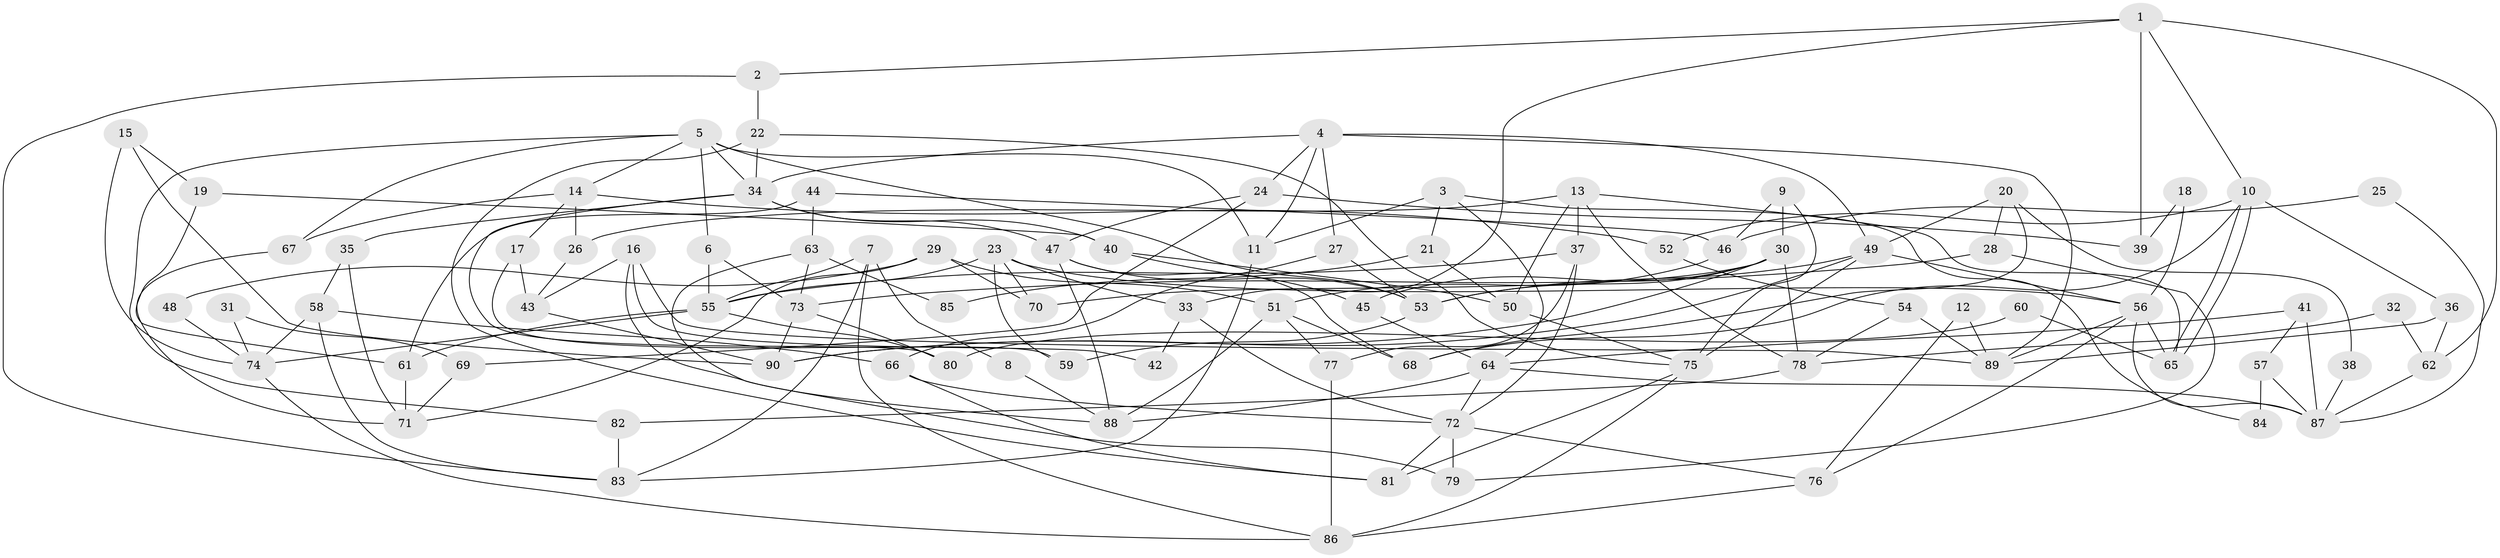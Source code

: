 // Generated by graph-tools (version 1.1) at 2025/14/03/09/25 04:14:49]
// undirected, 90 vertices, 180 edges
graph export_dot {
graph [start="1"]
  node [color=gray90,style=filled];
  1;
  2;
  3;
  4;
  5;
  6;
  7;
  8;
  9;
  10;
  11;
  12;
  13;
  14;
  15;
  16;
  17;
  18;
  19;
  20;
  21;
  22;
  23;
  24;
  25;
  26;
  27;
  28;
  29;
  30;
  31;
  32;
  33;
  34;
  35;
  36;
  37;
  38;
  39;
  40;
  41;
  42;
  43;
  44;
  45;
  46;
  47;
  48;
  49;
  50;
  51;
  52;
  53;
  54;
  55;
  56;
  57;
  58;
  59;
  60;
  61;
  62;
  63;
  64;
  65;
  66;
  67;
  68;
  69;
  70;
  71;
  72;
  73;
  74;
  75;
  76;
  77;
  78;
  79;
  80;
  81;
  82;
  83;
  84;
  85;
  86;
  87;
  88;
  89;
  90;
  1 -- 62;
  1 -- 2;
  1 -- 10;
  1 -- 33;
  1 -- 39;
  2 -- 22;
  2 -- 83;
  3 -- 11;
  3 -- 64;
  3 -- 21;
  3 -- 84;
  4 -- 34;
  4 -- 49;
  4 -- 11;
  4 -- 24;
  4 -- 27;
  4 -- 89;
  5 -- 11;
  5 -- 53;
  5 -- 6;
  5 -- 14;
  5 -- 34;
  5 -- 67;
  5 -- 82;
  6 -- 55;
  6 -- 73;
  7 -- 55;
  7 -- 86;
  7 -- 8;
  7 -- 83;
  8 -- 88;
  9 -- 75;
  9 -- 30;
  9 -- 46;
  10 -- 65;
  10 -- 65;
  10 -- 36;
  10 -- 52;
  10 -- 68;
  11 -- 83;
  12 -- 76;
  12 -- 89;
  13 -- 65;
  13 -- 26;
  13 -- 37;
  13 -- 50;
  13 -- 78;
  14 -- 52;
  14 -- 17;
  14 -- 26;
  14 -- 67;
  15 -- 90;
  15 -- 74;
  15 -- 19;
  16 -- 88;
  16 -- 89;
  16 -- 42;
  16 -- 43;
  17 -- 59;
  17 -- 43;
  18 -- 56;
  18 -- 39;
  19 -- 40;
  19 -- 61;
  20 -- 49;
  20 -- 28;
  20 -- 38;
  20 -- 68;
  21 -- 50;
  21 -- 85;
  22 -- 34;
  22 -- 75;
  22 -- 81;
  23 -- 33;
  23 -- 55;
  23 -- 56;
  23 -- 59;
  23 -- 70;
  24 -- 47;
  24 -- 39;
  24 -- 69;
  25 -- 46;
  25 -- 87;
  26 -- 43;
  27 -- 66;
  27 -- 53;
  28 -- 73;
  28 -- 79;
  29 -- 71;
  29 -- 51;
  29 -- 48;
  29 -- 70;
  30 -- 78;
  30 -- 70;
  30 -- 45;
  30 -- 53;
  30 -- 90;
  31 -- 69;
  31 -- 74;
  32 -- 62;
  32 -- 78;
  33 -- 72;
  33 -- 42;
  34 -- 47;
  34 -- 35;
  34 -- 40;
  34 -- 80;
  35 -- 71;
  35 -- 58;
  36 -- 89;
  36 -- 62;
  37 -- 72;
  37 -- 55;
  37 -- 77;
  38 -- 87;
  40 -- 50;
  40 -- 45;
  41 -- 64;
  41 -- 87;
  41 -- 57;
  43 -- 90;
  44 -- 61;
  44 -- 46;
  44 -- 63;
  45 -- 64;
  46 -- 51;
  47 -- 68;
  47 -- 53;
  47 -- 88;
  48 -- 74;
  49 -- 90;
  49 -- 53;
  49 -- 56;
  49 -- 75;
  50 -- 75;
  51 -- 68;
  51 -- 88;
  51 -- 77;
  52 -- 54;
  53 -- 59;
  54 -- 89;
  54 -- 78;
  55 -- 80;
  55 -- 61;
  55 -- 74;
  56 -- 65;
  56 -- 76;
  56 -- 87;
  56 -- 89;
  57 -- 87;
  57 -- 84;
  58 -- 74;
  58 -- 66;
  58 -- 83;
  60 -- 80;
  60 -- 65;
  61 -- 71;
  62 -- 87;
  63 -- 73;
  63 -- 79;
  63 -- 85;
  64 -- 72;
  64 -- 87;
  64 -- 88;
  66 -- 72;
  66 -- 81;
  67 -- 71;
  69 -- 71;
  72 -- 81;
  72 -- 76;
  72 -- 79;
  73 -- 90;
  73 -- 80;
  74 -- 86;
  75 -- 81;
  75 -- 86;
  76 -- 86;
  77 -- 86;
  78 -- 82;
  82 -- 83;
}
